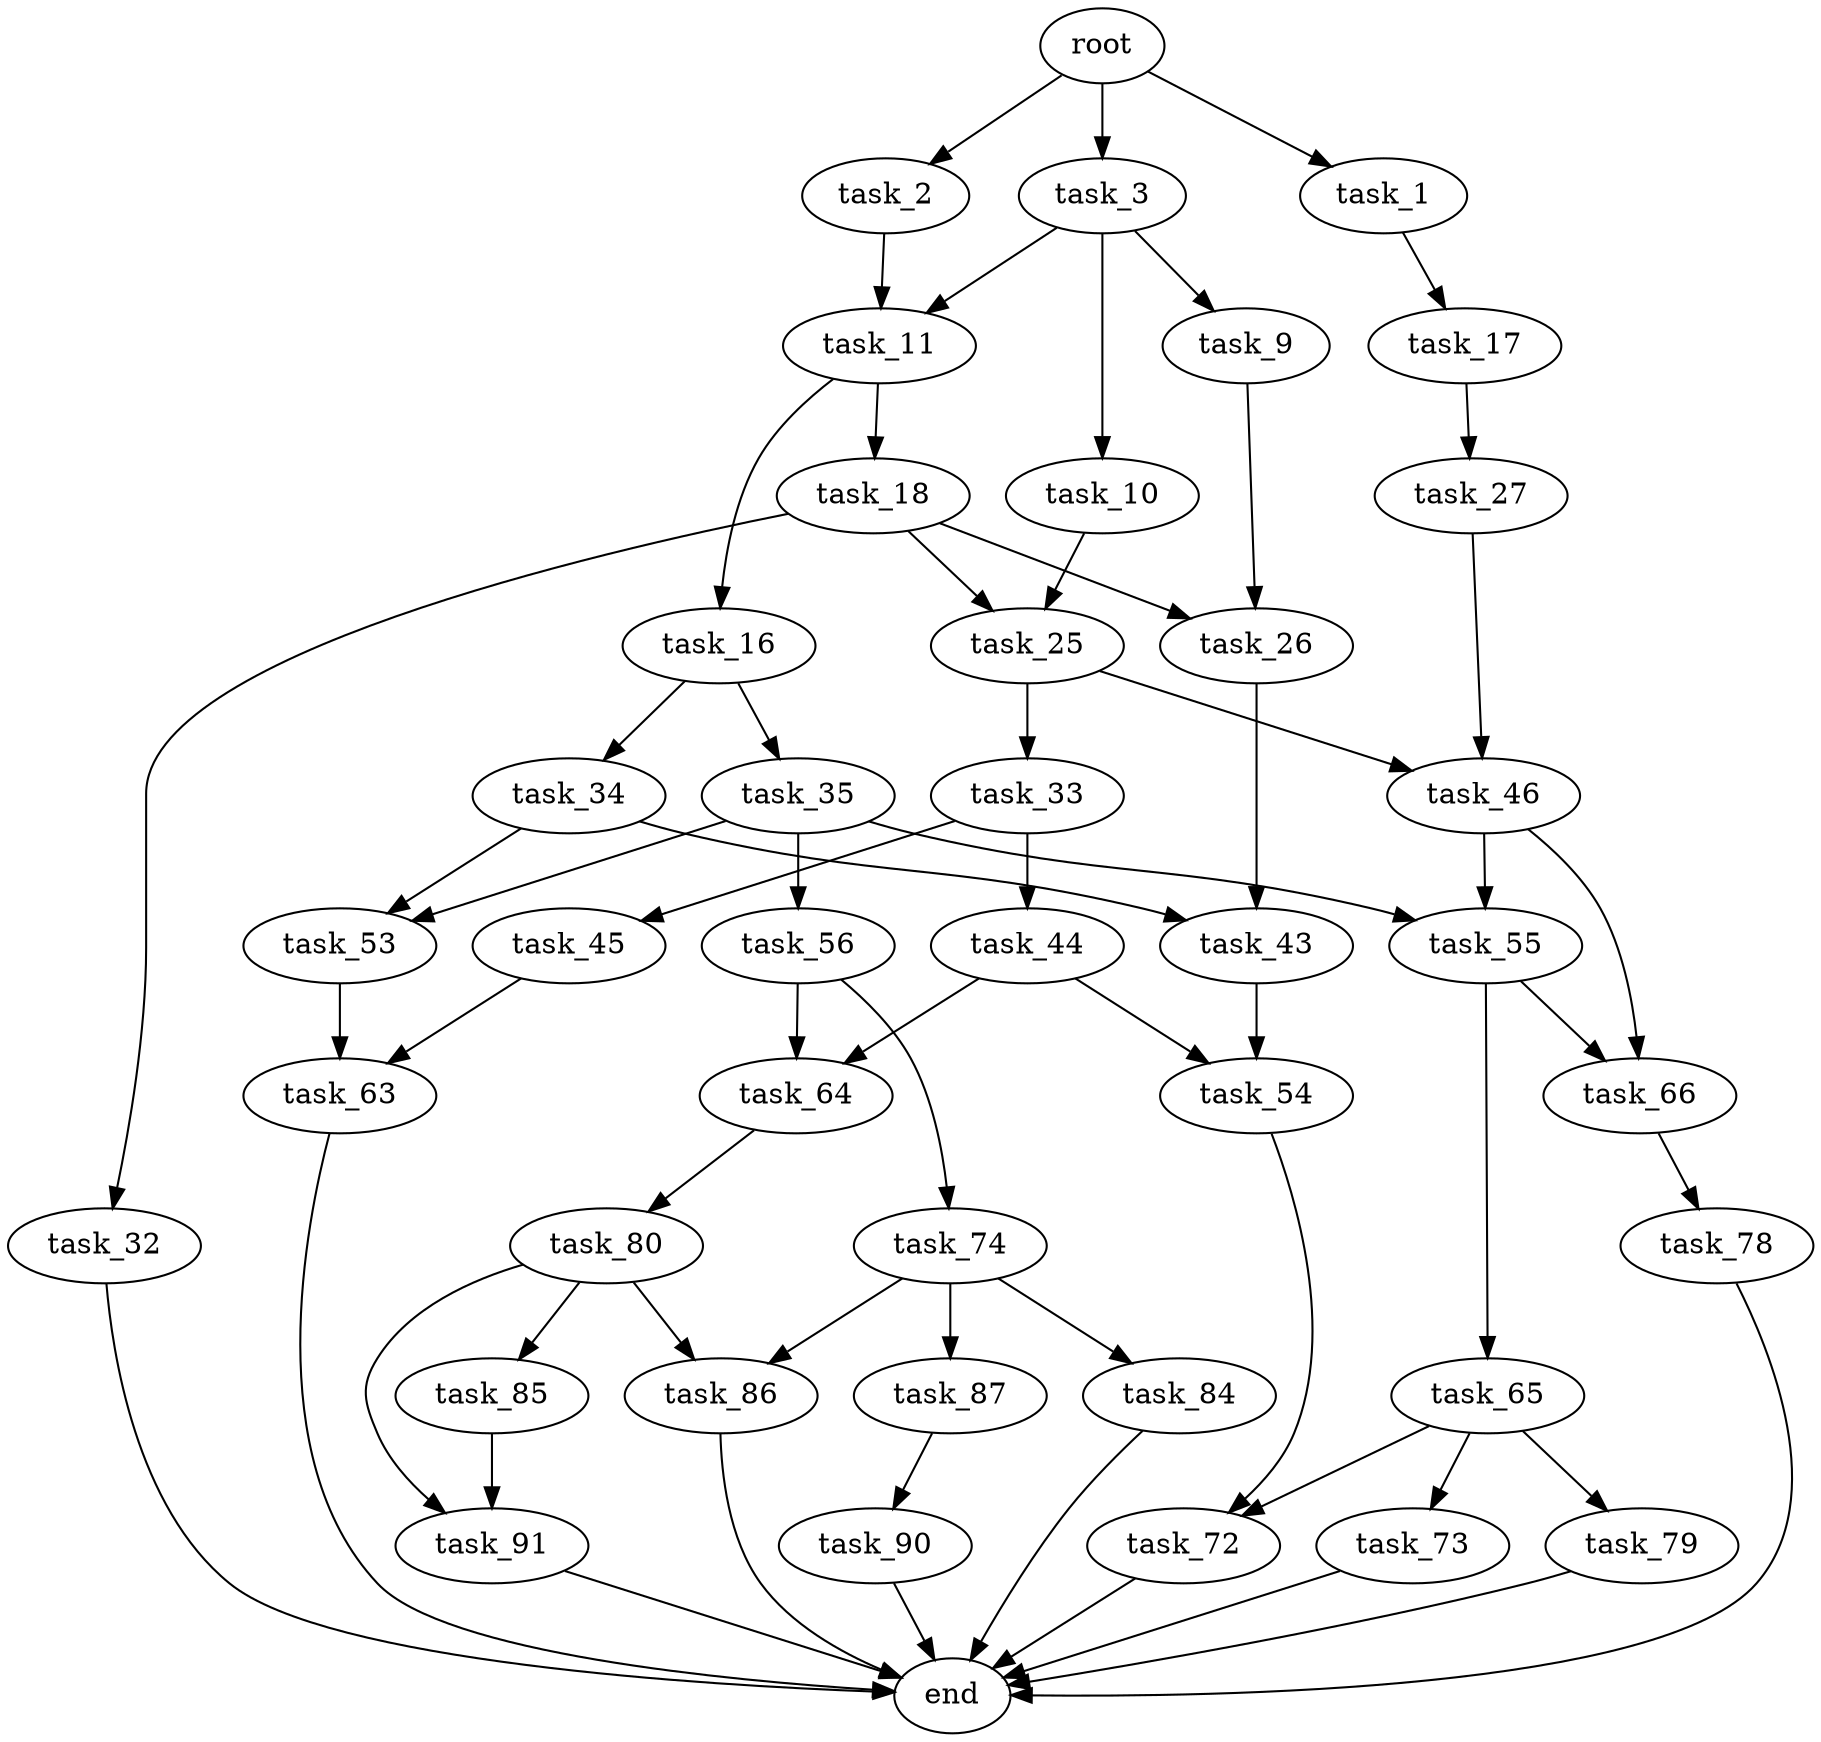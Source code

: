 digraph G {
  root [size="0.000000"];
  task_1 [size="8589934592.000000"];
  task_2 [size="22747604886.000000"];
  task_3 [size="504247380.000000"];
  task_17 [size="3957246194.000000"];
  task_11 [size="10809755919.000000"];
  task_9 [size="3823843941.000000"];
  task_10 [size="28991029248.000000"];
  task_26 [size="11863482401.000000"];
  task_25 [size="231928233984.000000"];
  task_16 [size="299645674032.000000"];
  task_18 [size="549755813888.000000"];
  task_34 [size="7358216628.000000"];
  task_35 [size="83721497352.000000"];
  task_27 [size="471114431716.000000"];
  task_32 [size="3837528112.000000"];
  task_33 [size="409860878333.000000"];
  task_46 [size="360133324191.000000"];
  task_43 [size="465284915900.000000"];
  end [size="0.000000"];
  task_44 [size="2391297777.000000"];
  task_45 [size="14584039606.000000"];
  task_53 [size="368293445632.000000"];
  task_55 [size="411877231930.000000"];
  task_56 [size="8589934592.000000"];
  task_54 [size="679908861.000000"];
  task_64 [size="68719476736.000000"];
  task_63 [size="1703455650.000000"];
  task_66 [size="368293445632.000000"];
  task_72 [size="99210394792.000000"];
  task_65 [size="15840333489.000000"];
  task_74 [size="28991029248.000000"];
  task_80 [size="231928233984.000000"];
  task_73 [size="84501797503.000000"];
  task_79 [size="16415241444.000000"];
  task_78 [size="654781367456.000000"];
  task_84 [size="8589934592.000000"];
  task_86 [size="782757789696.000000"];
  task_87 [size="22548732313.000000"];
  task_85 [size="36397191200.000000"];
  task_91 [size="1665357542.000000"];
  task_90 [size="134217728000.000000"];

  root -> task_1 [size="1.000000"];
  root -> task_2 [size="1.000000"];
  root -> task_3 [size="1.000000"];
  task_1 -> task_17 [size="33554432.000000"];
  task_2 -> task_11 [size="33554432.000000"];
  task_3 -> task_9 [size="33554432.000000"];
  task_3 -> task_10 [size="33554432.000000"];
  task_3 -> task_11 [size="33554432.000000"];
  task_17 -> task_27 [size="411041792.000000"];
  task_11 -> task_16 [size="301989888.000000"];
  task_11 -> task_18 [size="301989888.000000"];
  task_9 -> task_26 [size="75497472.000000"];
  task_10 -> task_25 [size="75497472.000000"];
  task_26 -> task_43 [size="679477248.000000"];
  task_25 -> task_33 [size="301989888.000000"];
  task_25 -> task_46 [size="301989888.000000"];
  task_16 -> task_34 [size="301989888.000000"];
  task_16 -> task_35 [size="301989888.000000"];
  task_18 -> task_25 [size="536870912.000000"];
  task_18 -> task_26 [size="536870912.000000"];
  task_18 -> task_32 [size="536870912.000000"];
  task_34 -> task_43 [size="838860800.000000"];
  task_34 -> task_53 [size="838860800.000000"];
  task_35 -> task_53 [size="134217728.000000"];
  task_35 -> task_55 [size="134217728.000000"];
  task_35 -> task_56 [size="134217728.000000"];
  task_27 -> task_46 [size="301989888.000000"];
  task_32 -> end [size="1.000000"];
  task_33 -> task_44 [size="301989888.000000"];
  task_33 -> task_45 [size="301989888.000000"];
  task_46 -> task_55 [size="411041792.000000"];
  task_46 -> task_66 [size="411041792.000000"];
  task_43 -> task_54 [size="301989888.000000"];
  task_44 -> task_54 [size="75497472.000000"];
  task_44 -> task_64 [size="75497472.000000"];
  task_45 -> task_63 [size="301989888.000000"];
  task_53 -> task_63 [size="411041792.000000"];
  task_55 -> task_65 [size="411041792.000000"];
  task_55 -> task_66 [size="411041792.000000"];
  task_56 -> task_64 [size="33554432.000000"];
  task_56 -> task_74 [size="33554432.000000"];
  task_54 -> task_72 [size="33554432.000000"];
  task_64 -> task_80 [size="134217728.000000"];
  task_63 -> end [size="1.000000"];
  task_66 -> task_78 [size="411041792.000000"];
  task_72 -> end [size="1.000000"];
  task_65 -> task_72 [size="301989888.000000"];
  task_65 -> task_73 [size="301989888.000000"];
  task_65 -> task_79 [size="301989888.000000"];
  task_74 -> task_84 [size="75497472.000000"];
  task_74 -> task_86 [size="75497472.000000"];
  task_74 -> task_87 [size="75497472.000000"];
  task_80 -> task_85 [size="301989888.000000"];
  task_80 -> task_86 [size="301989888.000000"];
  task_80 -> task_91 [size="301989888.000000"];
  task_73 -> end [size="1.000000"];
  task_79 -> end [size="1.000000"];
  task_78 -> end [size="1.000000"];
  task_84 -> end [size="1.000000"];
  task_86 -> end [size="1.000000"];
  task_87 -> task_90 [size="411041792.000000"];
  task_85 -> task_91 [size="679477248.000000"];
  task_91 -> end [size="1.000000"];
  task_90 -> end [size="1.000000"];
}
